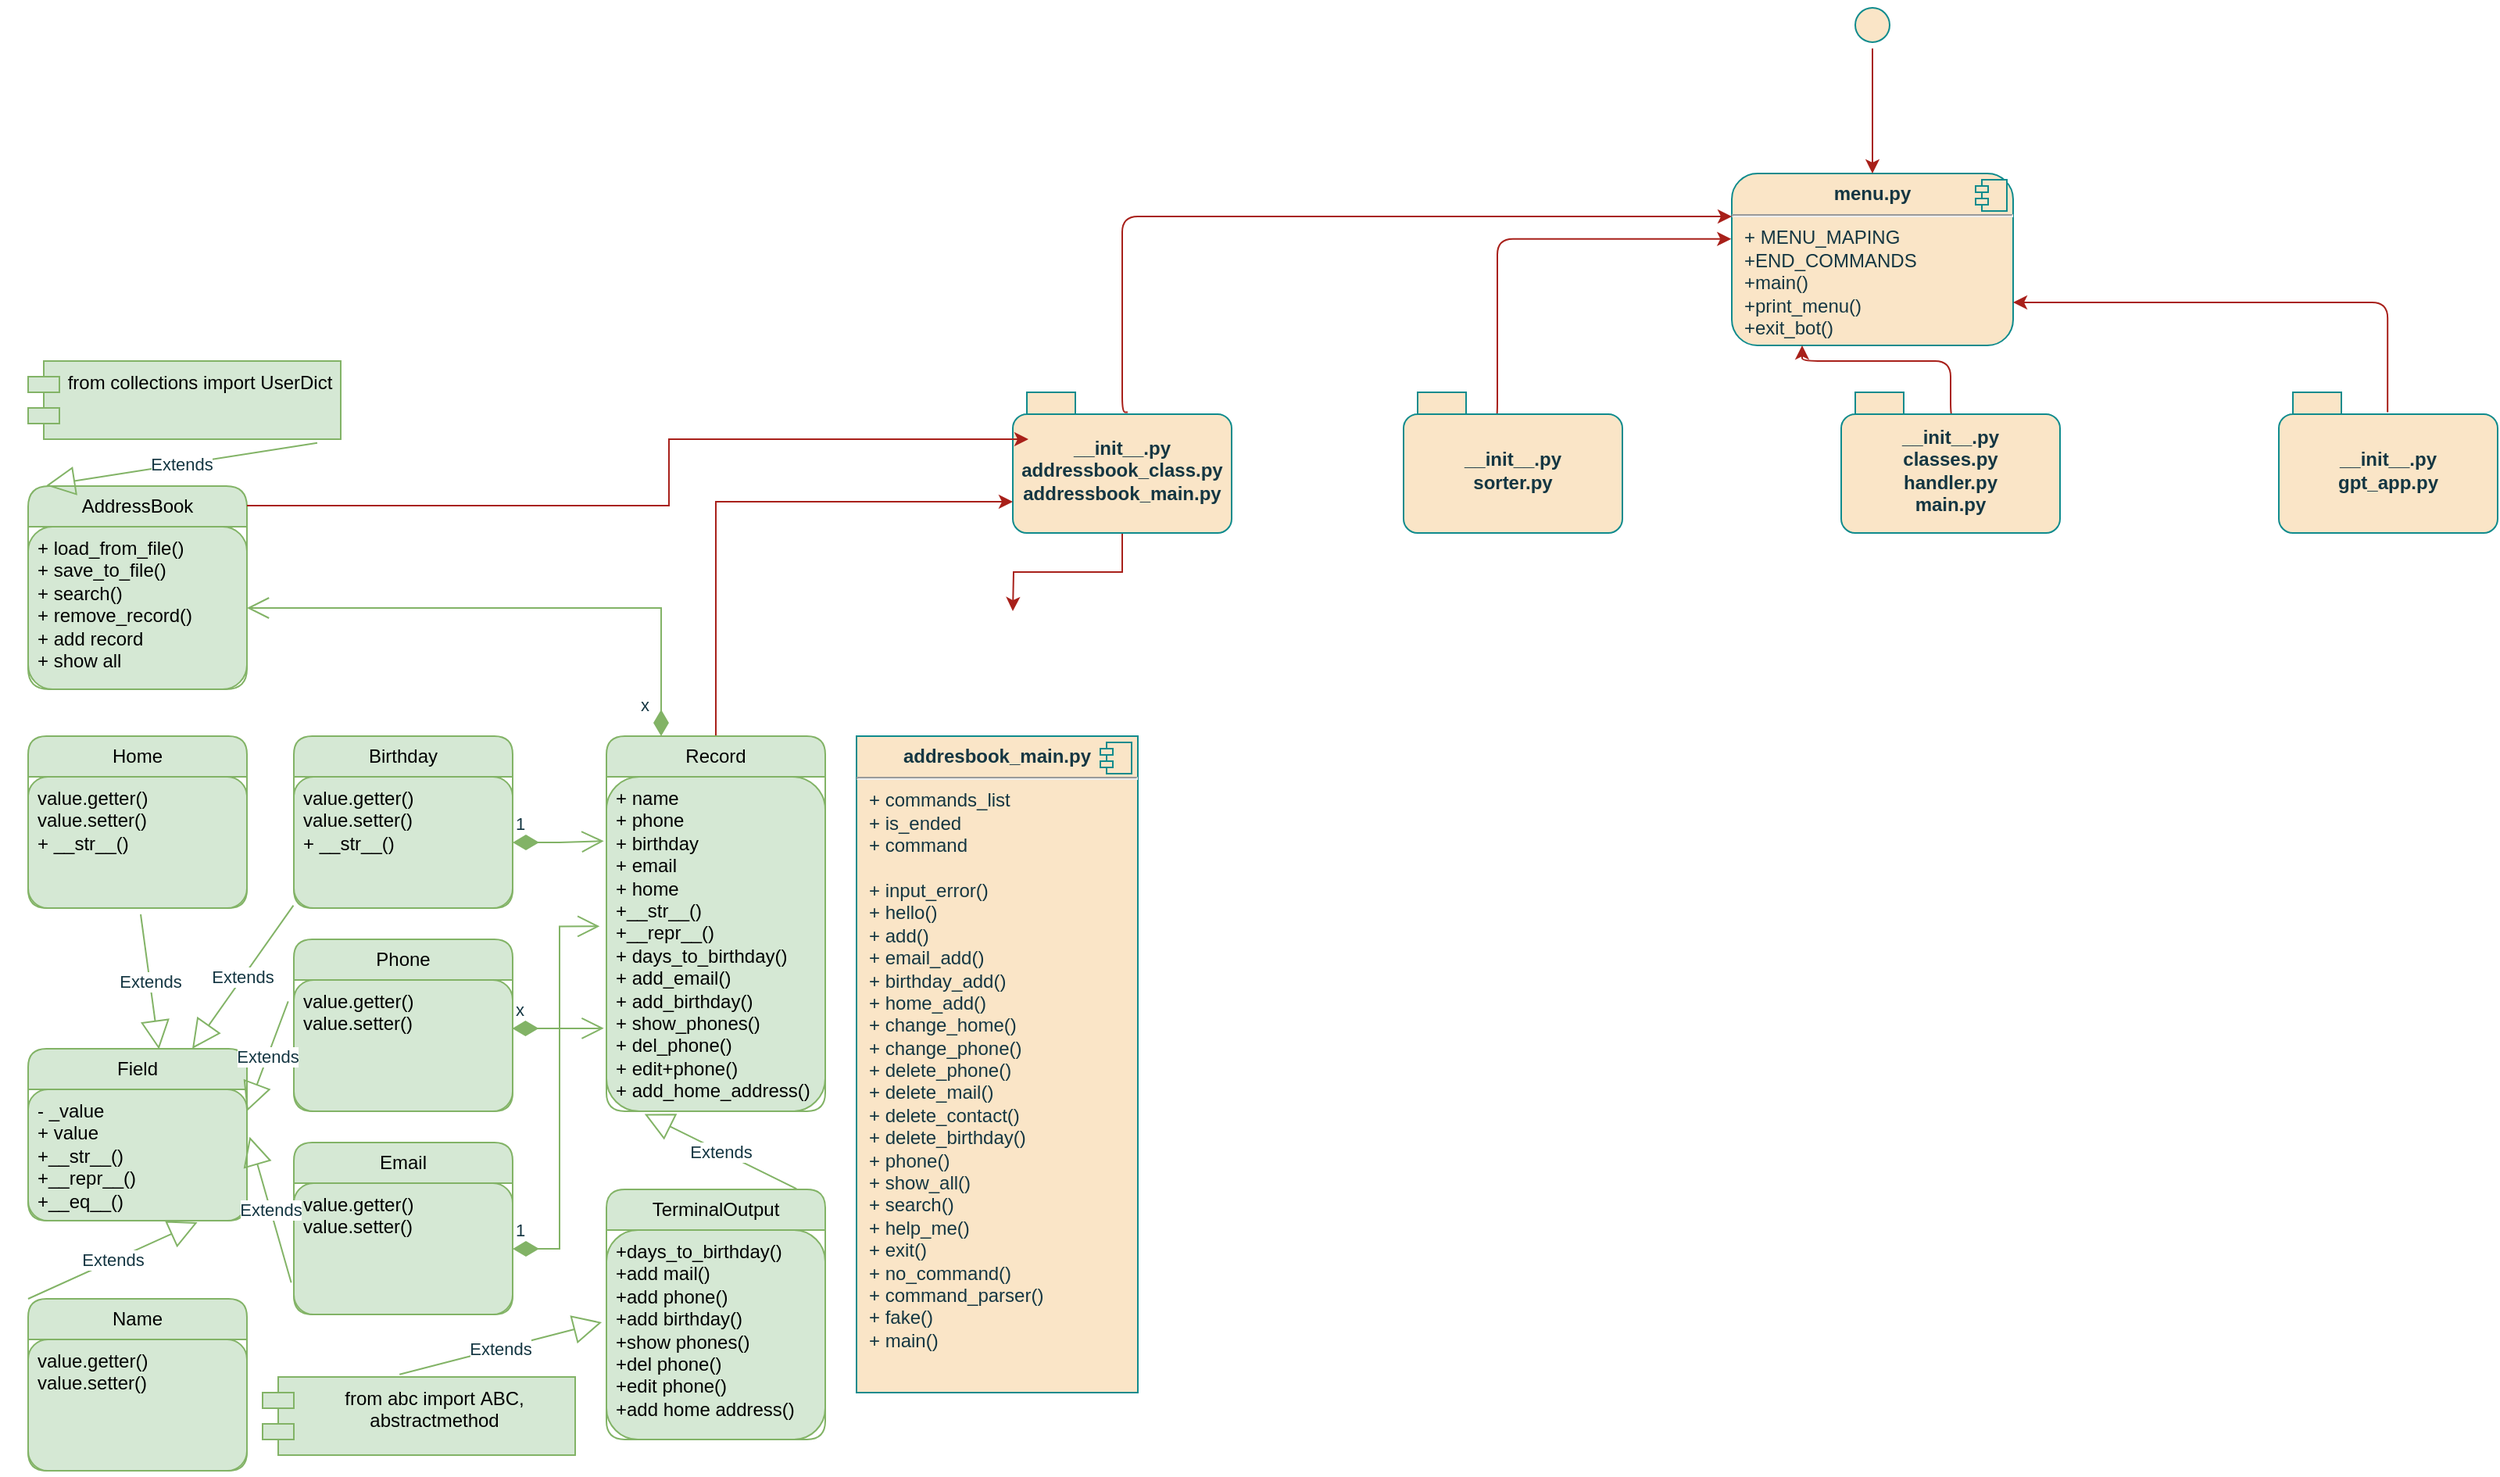 <mxfile version="21.6.1" type="github">
  <diagram name="Page-1" id="c4acf3e9-155e-7222-9cf6-157b1a14988f">
    <mxGraphModel dx="3489" dy="2101" grid="1" gridSize="10" guides="1" tooltips="1" connect="1" arrows="1" fold="1" page="1" pageScale="1" pageWidth="850" pageHeight="1100" background="none" math="0" shadow="0">
      <root>
        <mxCell id="0" />
        <mxCell id="1" parent="0" />
        <mxCell id="C4nNwsREx9SmPKyc8qz5-2" value="&lt;p style=&quot;margin:0px;margin-top:6px;text-align:center;&quot;&gt;&lt;b&gt;menu.py&lt;/b&gt;&lt;/p&gt;&lt;hr&gt;&lt;p style=&quot;margin:0px;margin-left:8px;&quot;&gt;+ MENU_MAPING&lt;/p&gt;&lt;p style=&quot;margin:0px;margin-left:8px;&quot;&gt;+END_COMMANDS&lt;/p&gt;&lt;p style=&quot;margin:0px;margin-left:8px;&quot;&gt;+main()&lt;/p&gt;&lt;p style=&quot;margin:0px;margin-left:8px;&quot;&gt;+print_menu()&lt;/p&gt;&lt;p style=&quot;margin:0px;margin-left:8px;&quot;&gt;+exit_bot()&lt;/p&gt;&lt;p style=&quot;margin:0px;margin-left:8px;&quot;&gt;&lt;br&gt;&lt;/p&gt;" style="align=left;overflow=fill;html=1;dropTarget=0;whiteSpace=wrap;fillColor=#FAE5C7;strokeColor=#0F8B8D;rounded=1;labelBackgroundColor=none;fontColor=#143642;" vertex="1" parent="1">
          <mxGeometry x="250" width="180" height="110" as="geometry" />
        </mxCell>
        <mxCell id="C4nNwsREx9SmPKyc8qz5-3" value="" style="shape=component;jettyWidth=8;jettyHeight=4;rounded=1;labelBackgroundColor=none;fillColor=#FAE5C7;strokeColor=#0F8B8D;fontColor=#143642;" vertex="1" parent="C4nNwsREx9SmPKyc8qz5-2">
          <mxGeometry x="1" width="20" height="20" relative="1" as="geometry">
            <mxPoint x="-24" y="4" as="offset" />
          </mxGeometry>
        </mxCell>
        <mxCell id="C4nNwsREx9SmPKyc8qz5-86" style="edgeStyle=orthogonalEdgeStyle;rounded=1;orthogonalLoop=1;jettySize=auto;html=1;entryX=0;entryY=0.25;entryDx=0;entryDy=0;exitX=0.525;exitY=0.141;exitDx=0;exitDy=0;exitPerimeter=0;labelBackgroundColor=none;strokeColor=#A8201A;fontColor=default;" edge="1" parent="1" source="C4nNwsREx9SmPKyc8qz5-60" target="C4nNwsREx9SmPKyc8qz5-2">
          <mxGeometry relative="1" as="geometry">
            <Array as="points">
              <mxPoint x="-140" y="153" />
              <mxPoint x="-140" y="27" />
            </Array>
          </mxGeometry>
        </mxCell>
        <mxCell id="C4nNwsREx9SmPKyc8qz5-88" style="edgeStyle=orthogonalEdgeStyle;rounded=0;orthogonalLoop=1;jettySize=auto;html=1;strokeColor=#A8201A;fontColor=#143642;fillColor=#FAE5C7;" edge="1" parent="1" source="C4nNwsREx9SmPKyc8qz5-60">
          <mxGeometry relative="1" as="geometry">
            <mxPoint x="-210" y="280" as="targetPoint" />
          </mxGeometry>
        </mxCell>
        <mxCell id="C4nNwsREx9SmPKyc8qz5-60" value="__init__.py&lt;br&gt;addressbook_class.py&lt;br&gt;addressbook_main.py" style="shape=folder;fontStyle=1;spacingTop=10;tabWidth=40;tabHeight=14;tabPosition=left;html=1;whiteSpace=wrap;fillColor=#FAE5C7;strokeColor=#0F8B8D;rounded=1;labelBackgroundColor=none;fontColor=#143642;" vertex="1" parent="1">
          <mxGeometry x="-210" y="140" width="140" height="90" as="geometry" />
        </mxCell>
        <mxCell id="C4nNwsREx9SmPKyc8qz5-83" style="edgeStyle=orthogonalEdgeStyle;rounded=1;orthogonalLoop=1;jettySize=auto;html=1;entryX=1;entryY=0.75;entryDx=0;entryDy=0;exitX=0.497;exitY=0.141;exitDx=0;exitDy=0;exitPerimeter=0;labelBackgroundColor=none;strokeColor=#A8201A;fontColor=default;" edge="1" parent="1" source="C4nNwsREx9SmPKyc8qz5-62" target="C4nNwsREx9SmPKyc8qz5-2">
          <mxGeometry relative="1" as="geometry">
            <Array as="points">
              <mxPoint x="670" y="83" />
            </Array>
          </mxGeometry>
        </mxCell>
        <mxCell id="C4nNwsREx9SmPKyc8qz5-62" value="__init__.py&lt;br&gt;gpt_app.py" style="shape=folder;fontStyle=1;spacingTop=10;tabWidth=40;tabHeight=14;tabPosition=left;html=1;whiteSpace=wrap;fillColor=#FAE5C7;strokeColor=#0F8B8D;rounded=1;labelBackgroundColor=none;fontColor=#143642;" vertex="1" parent="1">
          <mxGeometry x="600" y="140" width="140" height="90" as="geometry" />
        </mxCell>
        <mxCell id="C4nNwsREx9SmPKyc8qz5-85" style="edgeStyle=orthogonalEdgeStyle;rounded=1;orthogonalLoop=1;jettySize=auto;html=1;entryX=-0.002;entryY=0.381;entryDx=0;entryDy=0;entryPerimeter=0;exitX=0.42;exitY=0.175;exitDx=0;exitDy=0;exitPerimeter=0;labelBackgroundColor=none;strokeColor=#A8201A;fontColor=default;" edge="1" parent="1" source="C4nNwsREx9SmPKyc8qz5-63" target="C4nNwsREx9SmPKyc8qz5-2">
          <mxGeometry relative="1" as="geometry">
            <Array as="points">
              <mxPoint x="100" y="42" />
            </Array>
          </mxGeometry>
        </mxCell>
        <mxCell id="C4nNwsREx9SmPKyc8qz5-63" value="__init__.py&lt;br&gt;sorter.py" style="shape=folder;fontStyle=1;spacingTop=10;tabWidth=40;tabHeight=14;tabPosition=left;html=1;whiteSpace=wrap;fillColor=#FAE5C7;strokeColor=#0F8B8D;rounded=1;labelBackgroundColor=none;fontColor=#143642;" vertex="1" parent="1">
          <mxGeometry x="40" y="140" width="140" height="90" as="geometry" />
        </mxCell>
        <mxCell id="C4nNwsREx9SmPKyc8qz5-84" style="edgeStyle=orthogonalEdgeStyle;rounded=1;orthogonalLoop=1;jettySize=auto;html=1;entryX=0.25;entryY=1;entryDx=0;entryDy=0;exitX=0.519;exitY=0.175;exitDx=0;exitDy=0;exitPerimeter=0;labelBackgroundColor=none;strokeColor=#A8201A;fontColor=default;" edge="1" parent="1" source="C4nNwsREx9SmPKyc8qz5-64" target="C4nNwsREx9SmPKyc8qz5-2">
          <mxGeometry relative="1" as="geometry">
            <Array as="points">
              <mxPoint x="390" y="156" />
              <mxPoint x="390" y="120" />
              <mxPoint x="295" y="120" />
            </Array>
          </mxGeometry>
        </mxCell>
        <mxCell id="C4nNwsREx9SmPKyc8qz5-64" value="__init__.py&lt;br&gt;classes.py&lt;br&gt;handler.py&lt;br&gt;main.py" style="shape=folder;fontStyle=1;spacingTop=10;tabWidth=40;tabHeight=14;tabPosition=left;html=1;whiteSpace=wrap;fillColor=#FAE5C7;strokeColor=#0F8B8D;rounded=1;labelBackgroundColor=none;fontColor=#143642;" vertex="1" parent="1">
          <mxGeometry x="320" y="140" width="140" height="90" as="geometry" />
        </mxCell>
        <mxCell id="C4nNwsREx9SmPKyc8qz5-81" value="" style="edgeStyle=orthogonalEdgeStyle;rounded=1;orthogonalLoop=1;jettySize=auto;html=1;labelBackgroundColor=none;strokeColor=#A8201A;fontColor=default;" edge="1" parent="1" source="C4nNwsREx9SmPKyc8qz5-77" target="C4nNwsREx9SmPKyc8qz5-2">
          <mxGeometry relative="1" as="geometry" />
        </mxCell>
        <mxCell id="C4nNwsREx9SmPKyc8qz5-77" value="" style="ellipse;html=1;shape=startState;fillColor=#FAE5C7;strokeColor=#0F8B8D;rounded=1;labelBackgroundColor=none;fontColor=#143642;" vertex="1" parent="1">
          <mxGeometry x="325" y="-110" width="30" height="30" as="geometry" />
        </mxCell>
        <mxCell id="C4nNwsREx9SmPKyc8qz5-95" value="TerminalOutput" style="swimlane;fontStyle=0;childLayout=stackLayout;horizontal=1;startSize=26;fillColor=#d5e8d4;horizontalStack=0;resizeParent=1;resizeParentMax=0;resizeLast=0;collapsible=1;marginBottom=0;whiteSpace=wrap;html=1;rounded=1;labelBackgroundColor=none;strokeColor=#82b366;" vertex="1" parent="1">
          <mxGeometry x="-470" y="650" width="140" height="160" as="geometry" />
        </mxCell>
        <mxCell id="C4nNwsREx9SmPKyc8qz5-96" value="+days_to_birthday()&lt;br&gt;+add mail()&lt;br&gt;+add phone()&lt;br&gt;+add birthday()&lt;br&gt;+show phones()&lt;br&gt;+del phone()&lt;br&gt;+edit phone()&lt;br&gt;+add home address()&lt;br&gt;" style="text;strokeColor=#82b366;fillColor=#d5e8d4;align=left;verticalAlign=top;spacingLeft=4;spacingRight=4;overflow=hidden;rotatable=0;points=[[0,0.5],[1,0.5]];portConstraint=eastwest;whiteSpace=wrap;html=1;rounded=1;labelBackgroundColor=none;" vertex="1" parent="C4nNwsREx9SmPKyc8qz5-95">
          <mxGeometry y="26" width="140" height="134" as="geometry" />
        </mxCell>
        <mxCell id="C4nNwsREx9SmPKyc8qz5-99" value="from abc import&amp;nbsp;ABC, abstractmethod" style="shape=module;align=left;spacingLeft=20;align=center;verticalAlign=top;whiteSpace=wrap;html=1;strokeColor=#82b366;fillColor=#d5e8d4;" vertex="1" parent="1">
          <mxGeometry x="-690" y="770" width="200" height="50" as="geometry" />
        </mxCell>
        <mxCell id="C4nNwsREx9SmPKyc8qz5-104" value="Field" style="swimlane;fontStyle=0;childLayout=stackLayout;horizontal=1;startSize=26;fillColor=#d5e8d4;horizontalStack=0;resizeParent=1;resizeParentMax=0;resizeLast=0;collapsible=1;marginBottom=0;whiteSpace=wrap;html=1;rounded=1;labelBackgroundColor=none;strokeColor=#82b366;" vertex="1" parent="1">
          <mxGeometry x="-840" y="560" width="140" height="110" as="geometry" />
        </mxCell>
        <mxCell id="C4nNwsREx9SmPKyc8qz5-105" value="- _value&lt;br&gt;+ value&lt;br&gt;+__str__()&lt;br&gt;+__repr__()&lt;br&gt;+__eq__()" style="text;strokeColor=#82b366;fillColor=#d5e8d4;align=left;verticalAlign=top;spacingLeft=4;spacingRight=4;overflow=hidden;rotatable=0;points=[[0,0.5],[1,0.5]];portConstraint=eastwest;whiteSpace=wrap;html=1;rounded=1;labelBackgroundColor=none;" vertex="1" parent="C4nNwsREx9SmPKyc8qz5-104">
          <mxGeometry y="26" width="140" height="84" as="geometry" />
        </mxCell>
        <mxCell id="C4nNwsREx9SmPKyc8qz5-106" value="Email" style="swimlane;fontStyle=0;childLayout=stackLayout;horizontal=1;startSize=26;fillColor=#d5e8d4;horizontalStack=0;resizeParent=1;resizeParentMax=0;resizeLast=0;collapsible=1;marginBottom=0;whiteSpace=wrap;html=1;rounded=1;labelBackgroundColor=none;strokeColor=#82b366;" vertex="1" parent="1">
          <mxGeometry x="-670" y="620" width="140" height="110" as="geometry" />
        </mxCell>
        <mxCell id="C4nNwsREx9SmPKyc8qz5-107" value="value.getter()&lt;br&gt;value.setter()" style="text;strokeColor=#82b366;fillColor=#d5e8d4;align=left;verticalAlign=top;spacingLeft=4;spacingRight=4;overflow=hidden;rotatable=0;points=[[0,0.5],[1,0.5]];portConstraint=eastwest;whiteSpace=wrap;html=1;rounded=1;labelBackgroundColor=none;" vertex="1" parent="C4nNwsREx9SmPKyc8qz5-106">
          <mxGeometry y="26" width="140" height="84" as="geometry" />
        </mxCell>
        <mxCell id="C4nNwsREx9SmPKyc8qz5-108" value="Name" style="swimlane;fontStyle=0;childLayout=stackLayout;horizontal=1;startSize=26;fillColor=#d5e8d4;horizontalStack=0;resizeParent=1;resizeParentMax=0;resizeLast=0;collapsible=1;marginBottom=0;whiteSpace=wrap;html=1;rounded=1;labelBackgroundColor=none;strokeColor=#82b366;" vertex="1" parent="1">
          <mxGeometry x="-840" y="720" width="140" height="110" as="geometry" />
        </mxCell>
        <mxCell id="C4nNwsREx9SmPKyc8qz5-109" value="value.getter()&lt;br style=&quot;border-color: var(--border-color);&quot;&gt;value.setter()" style="text;strokeColor=#82b366;fillColor=#d5e8d4;align=left;verticalAlign=top;spacingLeft=4;spacingRight=4;overflow=hidden;rotatable=0;points=[[0,0.5],[1,0.5]];portConstraint=eastwest;whiteSpace=wrap;html=1;rounded=1;labelBackgroundColor=none;" vertex="1" parent="C4nNwsREx9SmPKyc8qz5-108">
          <mxGeometry y="26" width="140" height="84" as="geometry" />
        </mxCell>
        <mxCell id="C4nNwsREx9SmPKyc8qz5-111" value="Phone" style="swimlane;fontStyle=0;childLayout=stackLayout;horizontal=1;startSize=26;fillColor=#d5e8d4;horizontalStack=0;resizeParent=1;resizeParentMax=0;resizeLast=0;collapsible=1;marginBottom=0;whiteSpace=wrap;html=1;rounded=1;labelBackgroundColor=none;strokeColor=#82b366;" vertex="1" parent="1">
          <mxGeometry x="-670" y="490" width="140" height="110" as="geometry" />
        </mxCell>
        <mxCell id="C4nNwsREx9SmPKyc8qz5-112" value="value.getter()&lt;br style=&quot;border-color: var(--border-color);&quot;&gt;value.setter()" style="text;strokeColor=#82b366;fillColor=#d5e8d4;align=left;verticalAlign=top;spacingLeft=4;spacingRight=4;overflow=hidden;rotatable=0;points=[[0,0.5],[1,0.5]];portConstraint=eastwest;whiteSpace=wrap;html=1;rounded=1;labelBackgroundColor=none;" vertex="1" parent="C4nNwsREx9SmPKyc8qz5-111">
          <mxGeometry y="26" width="140" height="84" as="geometry" />
        </mxCell>
        <mxCell id="C4nNwsREx9SmPKyc8qz5-113" value="Birthday" style="swimlane;fontStyle=0;childLayout=stackLayout;horizontal=1;startSize=26;fillColor=#d5e8d4;horizontalStack=0;resizeParent=1;resizeParentMax=0;resizeLast=0;collapsible=1;marginBottom=0;whiteSpace=wrap;html=1;rounded=1;labelBackgroundColor=none;strokeColor=#82b366;" vertex="1" parent="1">
          <mxGeometry x="-670" y="360" width="140" height="110" as="geometry" />
        </mxCell>
        <mxCell id="C4nNwsREx9SmPKyc8qz5-114" value="value.getter()&lt;br style=&quot;border-color: var(--border-color);&quot;&gt;value.setter()&lt;br&gt;+ __str__()" style="text;strokeColor=#82b366;fillColor=#d5e8d4;align=left;verticalAlign=top;spacingLeft=4;spacingRight=4;overflow=hidden;rotatable=0;points=[[0,0.5],[1,0.5]];portConstraint=eastwest;whiteSpace=wrap;html=1;rounded=1;labelBackgroundColor=none;" vertex="1" parent="C4nNwsREx9SmPKyc8qz5-113">
          <mxGeometry y="26" width="140" height="84" as="geometry" />
        </mxCell>
        <mxCell id="C4nNwsREx9SmPKyc8qz5-115" value="Home" style="swimlane;fontStyle=0;childLayout=stackLayout;horizontal=1;startSize=26;fillColor=#d5e8d4;horizontalStack=0;resizeParent=1;resizeParentMax=0;resizeLast=0;collapsible=1;marginBottom=0;whiteSpace=wrap;html=1;rounded=1;labelBackgroundColor=none;strokeColor=#82b366;" vertex="1" parent="1">
          <mxGeometry x="-840" y="360" width="140" height="110" as="geometry" />
        </mxCell>
        <mxCell id="C4nNwsREx9SmPKyc8qz5-116" value="value.getter()&lt;br style=&quot;border-color: var(--border-color);&quot;&gt;value.setter()&lt;br&gt;+ __str__()" style="text;strokeColor=#82b366;fillColor=#d5e8d4;align=left;verticalAlign=top;spacingLeft=4;spacingRight=4;overflow=hidden;rotatable=0;points=[[0,0.5],[1,0.5]];portConstraint=eastwest;whiteSpace=wrap;html=1;rounded=1;labelBackgroundColor=none;" vertex="1" parent="C4nNwsREx9SmPKyc8qz5-115">
          <mxGeometry y="26" width="140" height="84" as="geometry" />
        </mxCell>
        <mxCell id="C4nNwsREx9SmPKyc8qz5-136" style="edgeStyle=orthogonalEdgeStyle;rounded=0;orthogonalLoop=1;jettySize=auto;html=1;strokeColor=#A8201A;fontColor=#143642;fillColor=#FAE5C7;" edge="1" parent="1" source="C4nNwsREx9SmPKyc8qz5-117">
          <mxGeometry relative="1" as="geometry">
            <mxPoint x="-210" y="210" as="targetPoint" />
            <Array as="points">
              <mxPoint x="-400" y="210" />
              <mxPoint x="-210" y="210" />
            </Array>
          </mxGeometry>
        </mxCell>
        <mxCell id="C4nNwsREx9SmPKyc8qz5-117" value="Record" style="swimlane;fontStyle=0;childLayout=stackLayout;horizontal=1;startSize=26;fillColor=#d5e8d4;horizontalStack=0;resizeParent=1;resizeParentMax=0;resizeLast=0;collapsible=1;marginBottom=0;whiteSpace=wrap;html=1;rounded=1;labelBackgroundColor=none;strokeColor=#82b366;" vertex="1" parent="1">
          <mxGeometry x="-470" y="360" width="140" height="240" as="geometry" />
        </mxCell>
        <mxCell id="C4nNwsREx9SmPKyc8qz5-118" value="+ name&lt;br&gt;+ phone&lt;br&gt;+ birthday&lt;br&gt;+ email&lt;br&gt;+ home&lt;br&gt;+__str__()&lt;br&gt;+__repr__()&lt;br&gt;+ days_to_birthday()&lt;br&gt;+ add_email()&lt;br&gt;+ add_birthday()&lt;br&gt;+ show_phones()&lt;br&gt;+ del_phone()&lt;br&gt;+ edit+phone()&lt;br&gt;+ add_home_address()" style="text;strokeColor=#82b366;fillColor=#d5e8d4;align=left;verticalAlign=top;spacingLeft=4;spacingRight=4;overflow=hidden;rotatable=0;points=[[0,0.5],[1,0.5]];portConstraint=eastwest;whiteSpace=wrap;html=1;rounded=1;labelBackgroundColor=none;" vertex="1" parent="C4nNwsREx9SmPKyc8qz5-117">
          <mxGeometry y="26" width="140" height="214" as="geometry" />
        </mxCell>
        <mxCell id="C4nNwsREx9SmPKyc8qz5-120" value="from collections import UserDict" style="shape=module;align=left;spacingLeft=20;align=center;verticalAlign=top;whiteSpace=wrap;html=1;strokeColor=#82b366;fillColor=#d5e8d4;" vertex="1" parent="1">
          <mxGeometry x="-840" y="120" width="200" height="50" as="geometry" />
        </mxCell>
        <mxCell id="C4nNwsREx9SmPKyc8qz5-121" value="AddressBook" style="swimlane;fontStyle=0;childLayout=stackLayout;horizontal=1;startSize=26;fillColor=#d5e8d4;horizontalStack=0;resizeParent=1;resizeParentMax=0;resizeLast=0;collapsible=1;marginBottom=0;whiteSpace=wrap;html=1;rounded=1;labelBackgroundColor=none;strokeColor=#82b366;arcSize=17;" vertex="1" parent="1">
          <mxGeometry x="-840" y="200" width="140" height="130" as="geometry" />
        </mxCell>
        <mxCell id="C4nNwsREx9SmPKyc8qz5-122" value="+ load_from_file()&lt;br&gt;+ save_to_file()&lt;br&gt;+ search()&lt;br&gt;+ remove_record()&lt;br&gt;+ add record&lt;br&gt;+ show all" style="text;strokeColor=#82b366;fillColor=#d5e8d4;align=left;verticalAlign=top;spacingLeft=4;spacingRight=4;overflow=hidden;rotatable=0;points=[[0,0.5],[1,0.5]];portConstraint=eastwest;whiteSpace=wrap;html=1;rounded=1;labelBackgroundColor=none;" vertex="1" parent="C4nNwsREx9SmPKyc8qz5-121">
          <mxGeometry y="26" width="140" height="104" as="geometry" />
        </mxCell>
        <mxCell id="C4nNwsREx9SmPKyc8qz5-123" value="Extends" style="endArrow=block;endSize=16;endFill=0;html=1;rounded=0;strokeColor=#82b366;fontColor=#143642;fillColor=#d5e8d4;entryX=0.083;entryY=-0.003;entryDx=0;entryDy=0;entryPerimeter=0;exitX=0.925;exitY=1.047;exitDx=0;exitDy=0;exitPerimeter=0;" edge="1" parent="1" source="C4nNwsREx9SmPKyc8qz5-120" target="C4nNwsREx9SmPKyc8qz5-121">
          <mxGeometry width="160" relative="1" as="geometry">
            <mxPoint x="-150" y="700" as="sourcePoint" />
            <mxPoint x="10" y="700" as="targetPoint" />
          </mxGeometry>
        </mxCell>
        <mxCell id="C4nNwsREx9SmPKyc8qz5-125" value="Extends" style="endArrow=block;endSize=16;endFill=0;html=1;rounded=0;strokeColor=#82b366;fontColor=#143642;fillColor=#d5e8d4;exitX=-0.002;exitY=0.98;exitDx=0;exitDy=0;entryX=0.75;entryY=0;entryDx=0;entryDy=0;exitPerimeter=0;" edge="1" parent="1" source="C4nNwsREx9SmPKyc8qz5-114" target="C4nNwsREx9SmPKyc8qz5-104">
          <mxGeometry width="160" relative="1" as="geometry">
            <mxPoint x="-150" y="700" as="sourcePoint" />
            <mxPoint x="10" y="700" as="targetPoint" />
          </mxGeometry>
        </mxCell>
        <mxCell id="C4nNwsREx9SmPKyc8qz5-126" value="Extends" style="endArrow=block;endSize=16;endFill=0;html=1;rounded=0;strokeColor=#82b366;fontColor=#143642;fillColor=#d5e8d4;entryX=0.598;entryY=0.003;entryDx=0;entryDy=0;entryPerimeter=0;" edge="1" parent="1" target="C4nNwsREx9SmPKyc8qz5-104">
          <mxGeometry width="160" relative="1" as="geometry">
            <mxPoint x="-768" y="474" as="sourcePoint" />
            <mxPoint x="-580" y="590" as="targetPoint" />
          </mxGeometry>
        </mxCell>
        <mxCell id="C4nNwsREx9SmPKyc8qz5-127" value="Extends" style="endArrow=block;endSize=16;endFill=0;html=1;rounded=0;strokeColor=#82b366;fontColor=#143642;fillColor=#d5e8d4;exitX=0;exitY=0;exitDx=0;exitDy=0;entryX=0.774;entryY=1.012;entryDx=0;entryDy=0;entryPerimeter=0;" edge="1" parent="1" source="C4nNwsREx9SmPKyc8qz5-108" target="C4nNwsREx9SmPKyc8qz5-105">
          <mxGeometry width="160" relative="1" as="geometry">
            <mxPoint x="-700" y="770" as="sourcePoint" />
            <mxPoint x="-590" y="710" as="targetPoint" />
          </mxGeometry>
        </mxCell>
        <mxCell id="C4nNwsREx9SmPKyc8qz5-128" value="Extends" style="endArrow=block;endSize=16;endFill=0;html=1;rounded=0;strokeColor=#82b366;fontColor=#143642;fillColor=#d5e8d4;exitX=-0.026;exitY=0.163;exitDx=0;exitDy=0;entryX=1;entryY=0.167;entryDx=0;entryDy=0;exitPerimeter=0;entryPerimeter=0;" edge="1" parent="1" source="C4nNwsREx9SmPKyc8qz5-112" target="C4nNwsREx9SmPKyc8qz5-105">
          <mxGeometry width="160" relative="1" as="geometry">
            <mxPoint x="-680" y="568" as="sourcePoint" />
            <mxPoint x="-570" y="620" as="targetPoint" />
          </mxGeometry>
        </mxCell>
        <mxCell id="C4nNwsREx9SmPKyc8qz5-130" value="Extends" style="endArrow=block;endSize=16;endFill=0;html=1;rounded=0;strokeColor=#82b366;fontColor=#143642;fillColor=#d5e8d4;exitX=-0.012;exitY=0.758;exitDx=0;exitDy=0;entryX=1.012;entryY=0.361;entryDx=0;entryDy=0;entryPerimeter=0;exitPerimeter=0;" edge="1" parent="1" source="C4nNwsREx9SmPKyc8qz5-107" target="C4nNwsREx9SmPKyc8qz5-105">
          <mxGeometry width="160" relative="1" as="geometry">
            <mxPoint x="-690" y="780" as="sourcePoint" />
            <mxPoint x="-580" y="720" as="targetPoint" />
          </mxGeometry>
        </mxCell>
        <mxCell id="C4nNwsREx9SmPKyc8qz5-131" value="Extends" style="endArrow=block;endSize=16;endFill=0;html=1;rounded=0;strokeColor=#82b366;fontColor=#143642;fillColor=#d5e8d4;entryX=-0.021;entryY=0.44;entryDx=0;entryDy=0;entryPerimeter=0;exitX=0.438;exitY=-0.033;exitDx=0;exitDy=0;exitPerimeter=0;" edge="1" parent="1" source="C4nNwsREx9SmPKyc8qz5-99" target="C4nNwsREx9SmPKyc8qz5-96">
          <mxGeometry width="160" relative="1" as="geometry">
            <mxPoint x="-450" y="850" as="sourcePoint" />
            <mxPoint x="-566" y="610" as="targetPoint" />
          </mxGeometry>
        </mxCell>
        <mxCell id="C4nNwsREx9SmPKyc8qz5-132" value="Extends" style="endArrow=block;endSize=16;endFill=0;html=1;rounded=0;strokeColor=#82b366;fontColor=#143642;fillColor=#d5e8d4;entryX=0.174;entryY=1.008;entryDx=0;entryDy=0;entryPerimeter=0;exitX=0.869;exitY=-0.002;exitDx=0;exitDy=0;exitPerimeter=0;" edge="1" parent="1" source="C4nNwsREx9SmPKyc8qz5-95" target="C4nNwsREx9SmPKyc8qz5-118">
          <mxGeometry width="160" relative="1" as="geometry">
            <mxPoint x="-111" y="810" as="sourcePoint" />
            <mxPoint x="-270" y="770" as="targetPoint" />
          </mxGeometry>
        </mxCell>
        <mxCell id="C4nNwsREx9SmPKyc8qz5-133" value="1" style="endArrow=open;html=1;endSize=12;startArrow=diamondThin;startSize=14;startFill=1;edgeStyle=orthogonalEdgeStyle;align=left;verticalAlign=bottom;rounded=0;strokeColor=#82b366;fontColor=#143642;fillColor=#d5e8d4;exitX=1;exitY=0.5;exitDx=0;exitDy=0;entryX=-0.012;entryY=0.192;entryDx=0;entryDy=0;entryPerimeter=0;" edge="1" parent="1" source="C4nNwsREx9SmPKyc8qz5-114" target="C4nNwsREx9SmPKyc8qz5-118">
          <mxGeometry x="-1" y="3" relative="1" as="geometry">
            <mxPoint x="-140" y="570" as="sourcePoint" />
            <mxPoint x="20" y="570" as="targetPoint" />
          </mxGeometry>
        </mxCell>
        <mxCell id="C4nNwsREx9SmPKyc8qz5-134" value="x" style="endArrow=open;html=1;endSize=12;startArrow=diamondThin;startSize=14;startFill=1;edgeStyle=orthogonalEdgeStyle;align=left;verticalAlign=bottom;rounded=0;strokeColor=#82b366;fontColor=#143642;fillColor=#d5e8d4;exitX=0.998;exitY=0.369;exitDx=0;exitDy=0;entryX=-0.012;entryY=0.752;entryDx=0;entryDy=0;entryPerimeter=0;exitPerimeter=0;" edge="1" parent="1" source="C4nNwsREx9SmPKyc8qz5-112" target="C4nNwsREx9SmPKyc8qz5-118">
          <mxGeometry x="-1" y="3" relative="1" as="geometry">
            <mxPoint x="-520" y="438" as="sourcePoint" />
            <mxPoint x="-462" y="437" as="targetPoint" />
          </mxGeometry>
        </mxCell>
        <mxCell id="C4nNwsREx9SmPKyc8qz5-135" value="1" style="endArrow=open;html=1;endSize=12;startArrow=diamondThin;startSize=14;startFill=1;edgeStyle=orthogonalEdgeStyle;align=left;verticalAlign=bottom;rounded=0;strokeColor=#82b366;fontColor=#143642;fillColor=#d5e8d4;exitX=1;exitY=0.5;exitDx=0;exitDy=0;entryX=-0.031;entryY=0.447;entryDx=0;entryDy=0;entryPerimeter=0;" edge="1" parent="1" source="C4nNwsREx9SmPKyc8qz5-107" target="C4nNwsREx9SmPKyc8qz5-118">
          <mxGeometry x="-1" y="3" relative="1" as="geometry">
            <mxPoint x="-510" y="448" as="sourcePoint" />
            <mxPoint x="-452" y="447" as="targetPoint" />
          </mxGeometry>
        </mxCell>
        <mxCell id="C4nNwsREx9SmPKyc8qz5-139" value="x" style="endArrow=open;html=1;endSize=12;startArrow=diamondThin;startSize=14;startFill=1;edgeStyle=orthogonalEdgeStyle;align=left;verticalAlign=bottom;rounded=0;strokeColor=#82b366;fontColor=#143642;fillColor=#d5e8d4;exitX=0.25;exitY=0;exitDx=0;exitDy=0;entryX=1;entryY=0.5;entryDx=0;entryDy=0;" edge="1" parent="1" source="C4nNwsREx9SmPKyc8qz5-117" target="C4nNwsREx9SmPKyc8qz5-122">
          <mxGeometry x="-0.942" y="15" relative="1" as="geometry">
            <mxPoint x="-520" y="557" as="sourcePoint" />
            <mxPoint x="-462" y="557" as="targetPoint" />
            <mxPoint y="-1" as="offset" />
          </mxGeometry>
        </mxCell>
        <mxCell id="C4nNwsREx9SmPKyc8qz5-141" style="edgeStyle=orthogonalEdgeStyle;rounded=0;orthogonalLoop=1;jettySize=auto;html=1;strokeColor=#A8201A;fontColor=#143642;fillColor=#FAE5C7;exitX=1;exitY=0.25;exitDx=0;exitDy=0;" edge="1" parent="1">
          <mxGeometry relative="1" as="geometry">
            <mxPoint x="-200" y="170" as="targetPoint" />
            <mxPoint x="-700" y="212.5" as="sourcePoint" />
            <Array as="points">
              <mxPoint x="-430" y="212" />
              <mxPoint x="-430" y="170" />
            </Array>
          </mxGeometry>
        </mxCell>
        <mxCell id="C4nNwsREx9SmPKyc8qz5-144" value="&lt;p style=&quot;margin:0px;margin-top:6px;text-align:center;&quot;&gt;&lt;b&gt;addresbook_main.py&lt;/b&gt;&lt;/p&gt;&lt;hr&gt;&lt;p style=&quot;margin:0px;margin-left:8px;&quot;&gt;+ commands_list&lt;/p&gt;&lt;p style=&quot;margin:0px;margin-left:8px;&quot;&gt;+&amp;nbsp;is_ended&lt;/p&gt;&lt;p style=&quot;margin:0px;margin-left:8px;&quot;&gt;+&amp;nbsp;command&lt;/p&gt;&lt;p style=&quot;margin:0px;margin-left:8px;&quot;&gt;&lt;br&gt;&lt;/p&gt;&lt;p style=&quot;margin:0px;margin-left:8px;&quot;&gt;+&amp;nbsp;input_error()&lt;/p&gt;&lt;p style=&quot;margin:0px;margin-left:8px;&quot;&gt;+ hello()&lt;/p&gt;&lt;p style=&quot;margin:0px;margin-left:8px;&quot;&gt;+ add()&lt;/p&gt;&lt;p style=&quot;margin:0px;margin-left:8px;&quot;&gt;+ email_add()&lt;/p&gt;&lt;p style=&quot;margin:0px;margin-left:8px;&quot;&gt;+ birthday_add()&lt;/p&gt;&lt;p style=&quot;margin:0px;margin-left:8px;&quot;&gt;+ home_add()&lt;/p&gt;&lt;p style=&quot;margin:0px;margin-left:8px;&quot;&gt;+ change_home()&lt;/p&gt;&lt;p style=&quot;margin:0px;margin-left:8px;&quot;&gt;+ change_phone()&lt;/p&gt;&lt;p style=&quot;margin:0px;margin-left:8px;&quot;&gt;+ delete_phone()&lt;/p&gt;&lt;p style=&quot;margin:0px;margin-left:8px;&quot;&gt;+ delete_mail()&lt;br&gt;&lt;/p&gt;&lt;p style=&quot;margin:0px;margin-left:8px;&quot;&gt;+ delete_contact()&lt;br&gt;&lt;/p&gt;&lt;p style=&quot;margin:0px;margin-left:8px;&quot;&gt;+ delete_birthday()&lt;br&gt;&lt;/p&gt;&lt;p style=&quot;margin:0px;margin-left:8px;&quot;&gt;+ phone()&lt;/p&gt;&lt;p style=&quot;margin:0px;margin-left:8px;&quot;&gt;+ show_all()&lt;/p&gt;&lt;p style=&quot;margin:0px;margin-left:8px;&quot;&gt;+ search()&lt;/p&gt;&lt;p style=&quot;margin:0px;margin-left:8px;&quot;&gt;+ help_me()&lt;/p&gt;&lt;p style=&quot;margin:0px;margin-left:8px;&quot;&gt;+ exit()&lt;/p&gt;&lt;p style=&quot;margin:0px;margin-left:8px;&quot;&gt;+ no_command()&lt;/p&gt;&lt;p style=&quot;margin:0px;margin-left:8px;&quot;&gt;+&amp;nbsp;command_parser()&lt;/p&gt;&lt;p style=&quot;margin:0px;margin-left:8px;&quot;&gt;+ fake()&lt;/p&gt;&lt;p style=&quot;margin:0px;margin-left:8px;&quot;&gt;+ main()&lt;/p&gt;" style="align=left;overflow=fill;html=1;dropTarget=0;whiteSpace=wrap;strokeColor=#0F8B8D;fontColor=#143642;fillColor=#FAE5C7;" vertex="1" parent="1">
          <mxGeometry x="-310" y="360" width="180" height="420" as="geometry" />
        </mxCell>
        <mxCell id="C4nNwsREx9SmPKyc8qz5-145" value="" style="shape=component;jettyWidth=8;jettyHeight=4;strokeColor=#0F8B8D;fontColor=#143642;fillColor=#FAE5C7;" vertex="1" parent="C4nNwsREx9SmPKyc8qz5-144">
          <mxGeometry x="1" width="20" height="20" relative="1" as="geometry">
            <mxPoint x="-24" y="4" as="offset" />
          </mxGeometry>
        </mxCell>
      </root>
    </mxGraphModel>
  </diagram>
</mxfile>

